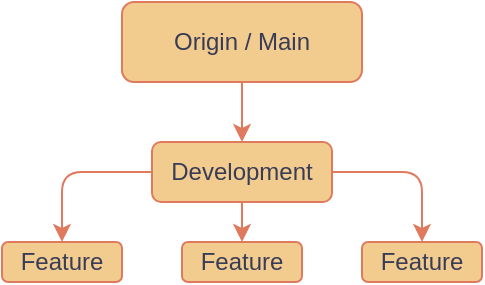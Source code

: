 <mxfile version="22.0.3" type="device">
  <diagram id="C5RBs43oDa-KdzZeNtuy" name="Page-1">
    <mxGraphModel dx="477" dy="282" grid="1" gridSize="10" guides="1" tooltips="1" connect="1" arrows="1" fold="1" page="1" pageScale="1" pageWidth="827" pageHeight="1169" math="0" shadow="0">
      <root>
        <mxCell id="WIyWlLk6GJQsqaUBKTNV-0" />
        <mxCell id="WIyWlLk6GJQsqaUBKTNV-1" parent="WIyWlLk6GJQsqaUBKTNV-0" />
        <mxCell id="9mnVvy0cD9RWWJgC1T0u-0" style="edgeStyle=orthogonalEdgeStyle;rounded=1;orthogonalLoop=1;jettySize=auto;html=1;labelBackgroundColor=none;strokeColor=#E07A5F;fontColor=default;" edge="1" parent="WIyWlLk6GJQsqaUBKTNV-1" source="WIyWlLk6GJQsqaUBKTNV-3" target="9mnVvy0cD9RWWJgC1T0u-2">
          <mxGeometry relative="1" as="geometry">
            <mxPoint x="220" y="170" as="targetPoint" />
          </mxGeometry>
        </mxCell>
        <mxCell id="WIyWlLk6GJQsqaUBKTNV-3" value="Origin / Main" style="rounded=1;whiteSpace=wrap;html=1;fontSize=12;glass=0;strokeWidth=1;shadow=0;labelBackgroundColor=none;fillColor=#F2CC8F;strokeColor=#E07A5F;fontColor=#393C56;" parent="WIyWlLk6GJQsqaUBKTNV-1" vertex="1">
          <mxGeometry x="160" y="80" width="120" height="40" as="geometry" />
        </mxCell>
        <mxCell id="9mnVvy0cD9RWWJgC1T0u-6" style="edgeStyle=orthogonalEdgeStyle;rounded=1;orthogonalLoop=1;jettySize=auto;html=1;labelBackgroundColor=none;strokeColor=#E07A5F;fontColor=default;" edge="1" parent="WIyWlLk6GJQsqaUBKTNV-1" source="9mnVvy0cD9RWWJgC1T0u-2" target="9mnVvy0cD9RWWJgC1T0u-3">
          <mxGeometry relative="1" as="geometry" />
        </mxCell>
        <mxCell id="9mnVvy0cD9RWWJgC1T0u-7" style="edgeStyle=orthogonalEdgeStyle;rounded=1;orthogonalLoop=1;jettySize=auto;html=1;labelBackgroundColor=none;strokeColor=#E07A5F;fontColor=default;" edge="1" parent="WIyWlLk6GJQsqaUBKTNV-1" source="9mnVvy0cD9RWWJgC1T0u-2" target="9mnVvy0cD9RWWJgC1T0u-4">
          <mxGeometry relative="1" as="geometry" />
        </mxCell>
        <mxCell id="9mnVvy0cD9RWWJgC1T0u-8" style="edgeStyle=orthogonalEdgeStyle;rounded=1;orthogonalLoop=1;jettySize=auto;html=1;labelBackgroundColor=none;strokeColor=#E07A5F;fontColor=default;" edge="1" parent="WIyWlLk6GJQsqaUBKTNV-1" source="9mnVvy0cD9RWWJgC1T0u-2" target="9mnVvy0cD9RWWJgC1T0u-5">
          <mxGeometry relative="1" as="geometry" />
        </mxCell>
        <mxCell id="9mnVvy0cD9RWWJgC1T0u-2" value="Development" style="rounded=1;whiteSpace=wrap;html=1;labelBackgroundColor=none;fillColor=#F2CC8F;strokeColor=#E07A5F;fontColor=#393C56;" vertex="1" parent="WIyWlLk6GJQsqaUBKTNV-1">
          <mxGeometry x="175" y="150" width="90" height="30" as="geometry" />
        </mxCell>
        <mxCell id="9mnVvy0cD9RWWJgC1T0u-3" value="Feature" style="rounded=1;whiteSpace=wrap;html=1;labelBackgroundColor=none;fillColor=#F2CC8F;strokeColor=#E07A5F;fontColor=#393C56;" vertex="1" parent="WIyWlLk6GJQsqaUBKTNV-1">
          <mxGeometry x="190" y="200" width="60" height="20" as="geometry" />
        </mxCell>
        <mxCell id="9mnVvy0cD9RWWJgC1T0u-4" value="Feature" style="rounded=1;whiteSpace=wrap;html=1;labelBackgroundColor=none;fillColor=#F2CC8F;strokeColor=#E07A5F;fontColor=#393C56;" vertex="1" parent="WIyWlLk6GJQsqaUBKTNV-1">
          <mxGeometry x="280" y="200" width="60" height="20" as="geometry" />
        </mxCell>
        <mxCell id="9mnVvy0cD9RWWJgC1T0u-5" value="Feature" style="rounded=1;whiteSpace=wrap;html=1;labelBackgroundColor=none;fillColor=#F2CC8F;strokeColor=#E07A5F;fontColor=#393C56;" vertex="1" parent="WIyWlLk6GJQsqaUBKTNV-1">
          <mxGeometry x="100" y="200" width="60" height="20" as="geometry" />
        </mxCell>
      </root>
    </mxGraphModel>
  </diagram>
</mxfile>
